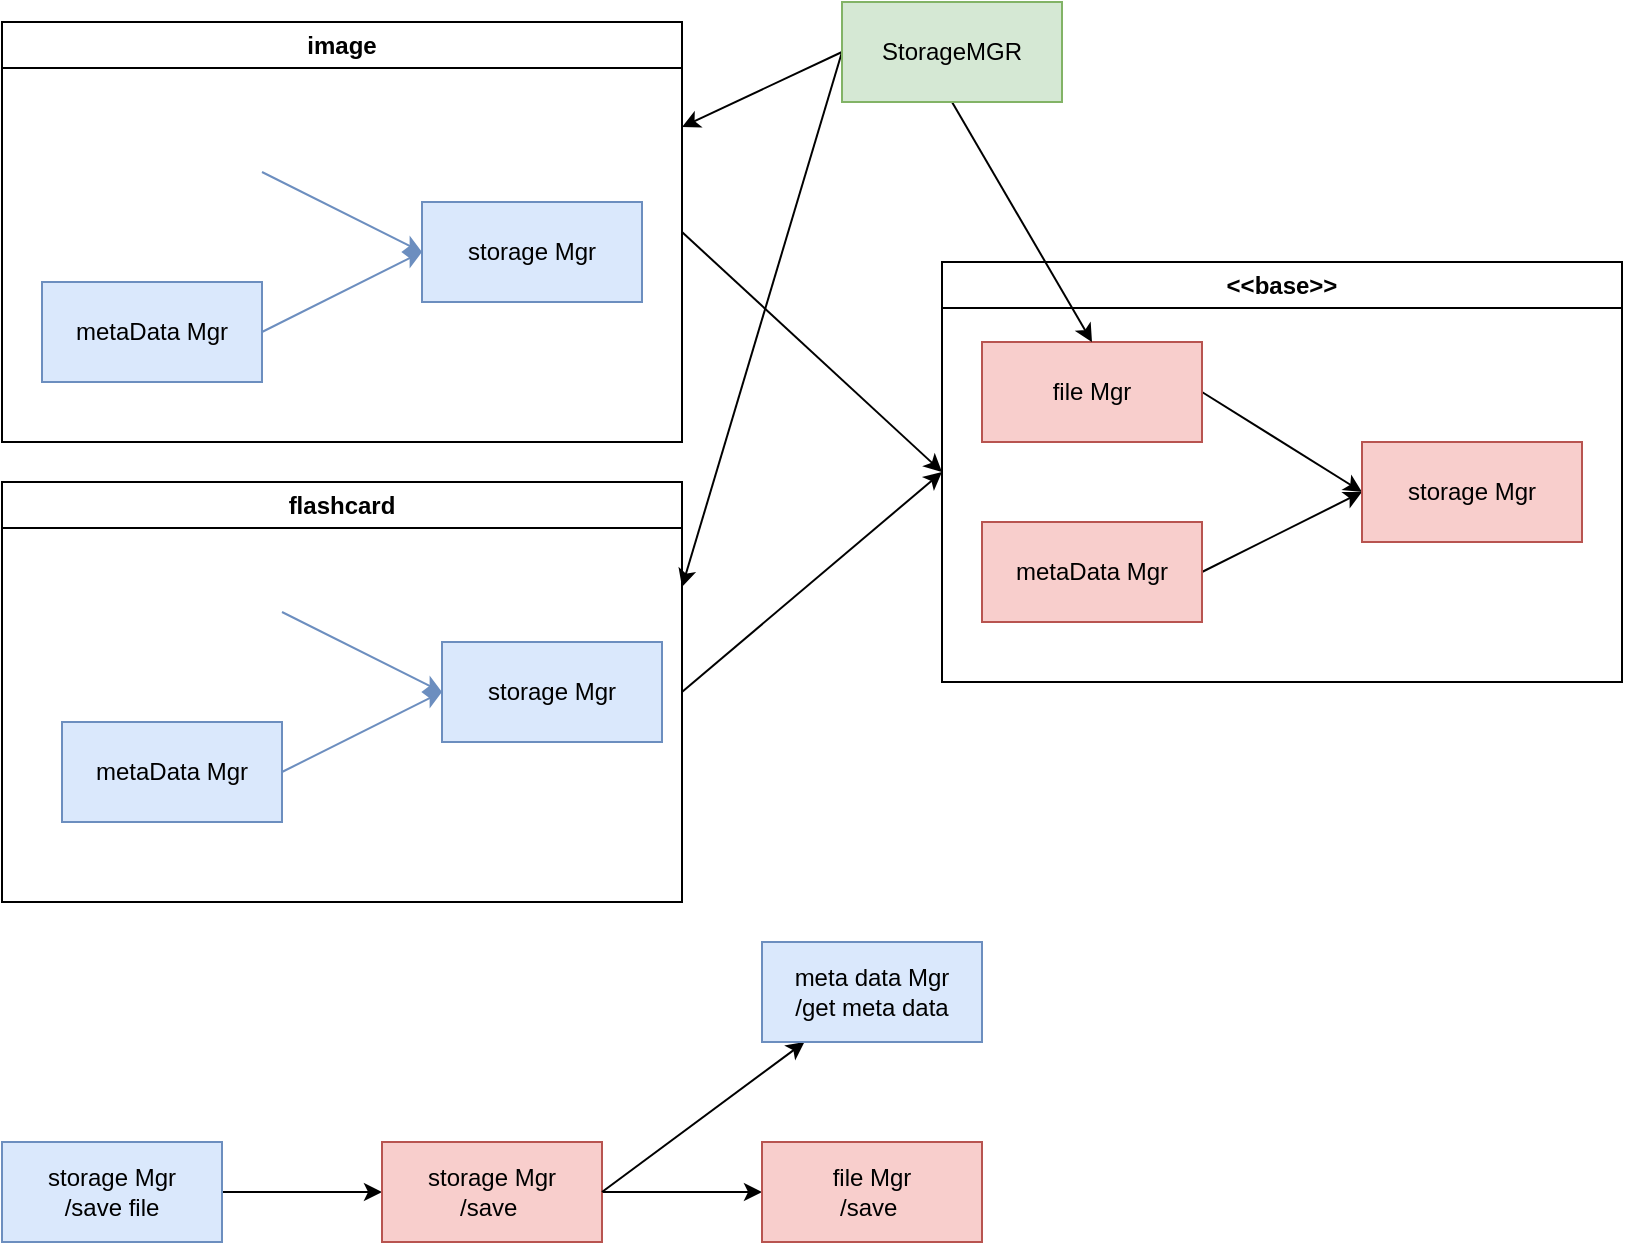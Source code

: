<mxfile>
    <diagram id="59djcHXr_UG7Zp6xLzq0" name="Page-1">
        <mxGraphModel dx="794" dy="504" grid="1" gridSize="10" guides="1" tooltips="1" connect="1" arrows="1" fold="1" page="1" pageScale="1" pageWidth="850" pageHeight="1100" math="0" shadow="0">
            <root>
                <mxCell id="0"/>
                <mxCell id="1" parent="0"/>
                <mxCell id="36" style="edgeStyle=none;html=1;exitX=1;exitY=0.5;exitDx=0;exitDy=0;entryX=0;entryY=0.5;entryDx=0;entryDy=0;" parent="1" source="32" target="33" edge="1">
                    <mxGeometry relative="1" as="geometry"/>
                </mxCell>
                <mxCell id="32" value="image" style="swimlane;whiteSpace=wrap;html=1;" parent="1" vertex="1">
                    <mxGeometry x="30" y="40" width="340" height="210" as="geometry"/>
                </mxCell>
                <mxCell id="6" style="edgeStyle=none;html=1;exitX=1;exitY=0.5;exitDx=0;exitDy=0;entryX=0;entryY=0.5;entryDx=0;entryDy=0;fillColor=#dae8fc;strokeColor=#6c8ebf;" parent="32" target="5" edge="1">
                    <mxGeometry relative="1" as="geometry">
                        <mxPoint x="130" y="75" as="sourcePoint"/>
                    </mxGeometry>
                </mxCell>
                <mxCell id="9" style="edgeStyle=none;html=1;exitX=1;exitY=0.5;exitDx=0;exitDy=0;entryX=0;entryY=0.5;entryDx=0;entryDy=0;fillColor=#dae8fc;strokeColor=#6c8ebf;" parent="32" source="4" target="5" edge="1">
                    <mxGeometry relative="1" as="geometry"/>
                </mxCell>
                <mxCell id="4" value="metaData Mgr" style="html=1;whiteSpace=wrap;fillColor=#dae8fc;strokeColor=#6c8ebf;" parent="32" vertex="1">
                    <mxGeometry x="20" y="130" width="110" height="50" as="geometry"/>
                </mxCell>
                <mxCell id="5" value="storage Mgr" style="html=1;whiteSpace=wrap;fillColor=#dae8fc;strokeColor=#6c8ebf;" parent="32" vertex="1">
                    <mxGeometry x="210" y="90" width="110" height="50" as="geometry"/>
                </mxCell>
                <mxCell id="33" value="&amp;lt;&amp;lt;base&amp;gt;&amp;gt;" style="swimlane;whiteSpace=wrap;html=1;" parent="1" vertex="1">
                    <mxGeometry x="500" y="160" width="340" height="210" as="geometry"/>
                </mxCell>
                <mxCell id="21" style="edgeStyle=none;html=1;exitX=1;exitY=0.5;exitDx=0;exitDy=0;entryX=0;entryY=0.5;entryDx=0;entryDy=0;" parent="33" source="22" target="25" edge="1">
                    <mxGeometry relative="1" as="geometry"/>
                </mxCell>
                <mxCell id="22" value="file Mgr" style="html=1;whiteSpace=wrap;fillColor=#f8cecc;strokeColor=#b85450;" parent="33" vertex="1">
                    <mxGeometry x="20" y="40" width="110" height="50" as="geometry"/>
                </mxCell>
                <mxCell id="23" style="edgeStyle=none;html=1;exitX=1;exitY=0.5;exitDx=0;exitDy=0;entryX=0;entryY=0.5;entryDx=0;entryDy=0;" parent="33" source="24" target="25" edge="1">
                    <mxGeometry relative="1" as="geometry"/>
                </mxCell>
                <mxCell id="24" value="metaData Mgr" style="html=1;whiteSpace=wrap;fillColor=#f8cecc;strokeColor=#b85450;" parent="33" vertex="1">
                    <mxGeometry x="20" y="130" width="110" height="50" as="geometry"/>
                </mxCell>
                <mxCell id="25" value="storage Mgr" style="html=1;whiteSpace=wrap;fillColor=#f8cecc;strokeColor=#b85450;" parent="33" vertex="1">
                    <mxGeometry x="210" y="90" width="110" height="50" as="geometry"/>
                </mxCell>
                <mxCell id="37" style="edgeStyle=none;html=1;exitX=1;exitY=0.5;exitDx=0;exitDy=0;entryX=0;entryY=0.5;entryDx=0;entryDy=0;" parent="1" source="35" target="33" edge="1">
                    <mxGeometry relative="1" as="geometry"/>
                </mxCell>
                <mxCell id="35" value="flashcard" style="swimlane;whiteSpace=wrap;html=1;" parent="1" vertex="1">
                    <mxGeometry x="30" y="270" width="340" height="210" as="geometry"/>
                </mxCell>
                <mxCell id="26" style="edgeStyle=none;html=1;exitX=1;exitY=0.5;exitDx=0;exitDy=0;entryX=0;entryY=0.5;entryDx=0;entryDy=0;fillColor=#dae8fc;strokeColor=#6c8ebf;" parent="35" target="30" edge="1">
                    <mxGeometry relative="1" as="geometry">
                        <mxPoint x="140" y="65" as="sourcePoint"/>
                    </mxGeometry>
                </mxCell>
                <mxCell id="28" style="edgeStyle=none;html=1;exitX=1;exitY=0.5;exitDx=0;exitDy=0;entryX=0;entryY=0.5;entryDx=0;entryDy=0;fillColor=#dae8fc;strokeColor=#6c8ebf;" parent="35" source="29" target="30" edge="1">
                    <mxGeometry relative="1" as="geometry"/>
                </mxCell>
                <mxCell id="29" value="metaData Mgr" style="html=1;whiteSpace=wrap;fillColor=#dae8fc;strokeColor=#6c8ebf;" parent="35" vertex="1">
                    <mxGeometry x="30" y="120" width="110" height="50" as="geometry"/>
                </mxCell>
                <mxCell id="30" value="storage Mgr" style="html=1;whiteSpace=wrap;fillColor=#dae8fc;strokeColor=#6c8ebf;" parent="35" vertex="1">
                    <mxGeometry x="220" y="80" width="110" height="50" as="geometry"/>
                </mxCell>
                <mxCell id="40" value="" style="edgeStyle=none;html=1;" edge="1" parent="1" source="38" target="39">
                    <mxGeometry relative="1" as="geometry"/>
                </mxCell>
                <mxCell id="38" value="storage Mgr&lt;div&gt;/save file&lt;/div&gt;" style="html=1;whiteSpace=wrap;fillColor=#dae8fc;strokeColor=#6c8ebf;" vertex="1" parent="1">
                    <mxGeometry x="30" y="600" width="110" height="50" as="geometry"/>
                </mxCell>
                <mxCell id="42" value="" style="edgeStyle=none;html=1;" edge="1" parent="1" source="39" target="41">
                    <mxGeometry relative="1" as="geometry"/>
                </mxCell>
                <mxCell id="39" value="storage Mgr&lt;div&gt;/save&amp;nbsp;&lt;/div&gt;" style="html=1;whiteSpace=wrap;fillColor=#f8cecc;strokeColor=#b85450;" vertex="1" parent="1">
                    <mxGeometry x="220" y="600" width="110" height="50" as="geometry"/>
                </mxCell>
                <mxCell id="44" value="" style="edgeStyle=none;html=1;exitX=1;exitY=0.5;exitDx=0;exitDy=0;" edge="1" parent="1" source="39" target="43">
                    <mxGeometry relative="1" as="geometry"/>
                </mxCell>
                <mxCell id="41" value="file Mgr&lt;div&gt;/save&amp;nbsp;&lt;/div&gt;" style="html=1;whiteSpace=wrap;fillColor=#f8cecc;strokeColor=#b85450;" vertex="1" parent="1">
                    <mxGeometry x="410" y="600" width="110" height="50" as="geometry"/>
                </mxCell>
                <mxCell id="43" value="meta data Mgr&lt;div&gt;/get meta data&lt;/div&gt;" style="html=1;whiteSpace=wrap;fillColor=#dae8fc;strokeColor=#6c8ebf;" vertex="1" parent="1">
                    <mxGeometry x="410" y="500" width="110" height="50" as="geometry"/>
                </mxCell>
                <mxCell id="57" style="edgeStyle=none;html=1;exitX=0.5;exitY=1;exitDx=0;exitDy=0;entryX=0.5;entryY=0;entryDx=0;entryDy=0;" edge="1" parent="1" source="51" target="22">
                    <mxGeometry relative="1" as="geometry"/>
                </mxCell>
                <mxCell id="58" style="edgeStyle=none;html=1;exitX=0;exitY=0.5;exitDx=0;exitDy=0;entryX=1;entryY=0.25;entryDx=0;entryDy=0;" edge="1" parent="1" source="51" target="32">
                    <mxGeometry relative="1" as="geometry"/>
                </mxCell>
                <mxCell id="59" style="edgeStyle=none;html=1;exitX=0;exitY=0.5;exitDx=0;exitDy=0;entryX=1;entryY=0.25;entryDx=0;entryDy=0;" edge="1" parent="1" source="51" target="35">
                    <mxGeometry relative="1" as="geometry"/>
                </mxCell>
                <mxCell id="51" value="StorageMGR" style="html=1;whiteSpace=wrap;fillColor=#d5e8d4;strokeColor=#82b366;" vertex="1" parent="1">
                    <mxGeometry x="450" y="30" width="110" height="50" as="geometry"/>
                </mxCell>
            </root>
        </mxGraphModel>
    </diagram>
</mxfile>